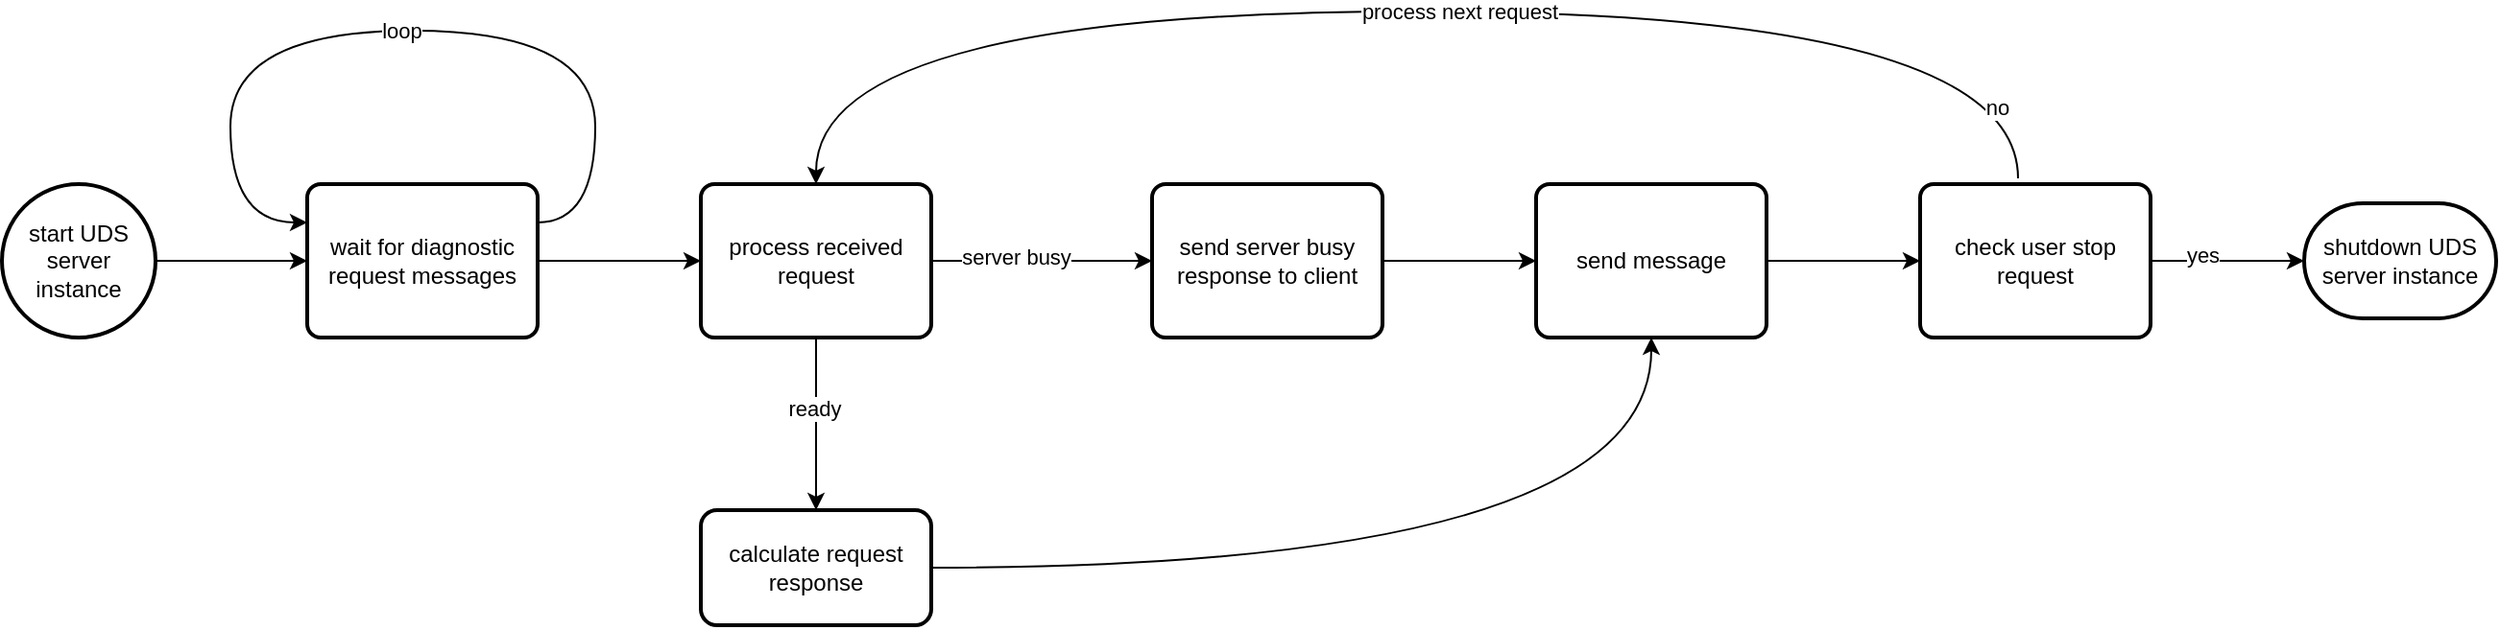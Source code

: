 <mxfile version="24.0.2" type="github">
  <diagram name="Page-1" id="nR9Tumpl0AKBtcU81SDL">
    <mxGraphModel dx="1386" dy="769" grid="1" gridSize="10" guides="1" tooltips="1" connect="1" arrows="1" fold="1" page="1" pageScale="1" pageWidth="850" pageHeight="1100" math="0" shadow="0">
      <root>
        <mxCell id="0" />
        <mxCell id="1" parent="0" />
        <mxCell id="CvrxwpYhx4rwZc_fmD3A-1" value="start UDS server instance" style="strokeWidth=2;html=1;shape=mxgraph.flowchart.start_2;whiteSpace=wrap;" vertex="1" parent="1">
          <mxGeometry x="1" y="160" width="80" height="80" as="geometry" />
        </mxCell>
        <mxCell id="CvrxwpYhx4rwZc_fmD3A-3" style="edgeStyle=orthogonalEdgeStyle;rounded=0;orthogonalLoop=1;jettySize=auto;html=1;exitX=1;exitY=0.5;exitDx=0;exitDy=0;exitPerimeter=0;entryX=0;entryY=0.5;entryDx=0;entryDy=0;" edge="1" parent="1" source="CvrxwpYhx4rwZc_fmD3A-1" target="CvrxwpYhx4rwZc_fmD3A-4">
          <mxGeometry relative="1" as="geometry">
            <mxPoint x="160" y="210" as="targetPoint" />
          </mxGeometry>
        </mxCell>
        <mxCell id="CvrxwpYhx4rwZc_fmD3A-6" style="edgeStyle=orthogonalEdgeStyle;rounded=0;orthogonalLoop=1;jettySize=auto;html=1;exitX=1;exitY=0.5;exitDx=0;exitDy=0;entryX=0;entryY=0.5;entryDx=0;entryDy=0;" edge="1" parent="1" source="CvrxwpYhx4rwZc_fmD3A-4" target="CvrxwpYhx4rwZc_fmD3A-5">
          <mxGeometry relative="1" as="geometry" />
        </mxCell>
        <mxCell id="CvrxwpYhx4rwZc_fmD3A-27" style="edgeStyle=orthogonalEdgeStyle;rounded=0;orthogonalLoop=1;jettySize=auto;html=1;exitX=1;exitY=0.25;exitDx=0;exitDy=0;curved=1;entryX=0;entryY=0.25;entryDx=0;entryDy=0;" edge="1" parent="1" source="CvrxwpYhx4rwZc_fmD3A-4" target="CvrxwpYhx4rwZc_fmD3A-4">
          <mxGeometry relative="1" as="geometry">
            <mxPoint x="150" y="80" as="targetPoint" />
            <Array as="points">
              <mxPoint x="310" y="180" />
              <mxPoint x="310" y="80" />
              <mxPoint x="120" y="80" />
              <mxPoint x="120" y="180" />
            </Array>
          </mxGeometry>
        </mxCell>
        <mxCell id="CvrxwpYhx4rwZc_fmD3A-28" value="loop" style="edgeLabel;html=1;align=center;verticalAlign=middle;resizable=0;points=[];" vertex="1" connectable="0" parent="CvrxwpYhx4rwZc_fmD3A-27">
          <mxGeometry x="0.006" relative="1" as="geometry">
            <mxPoint as="offset" />
          </mxGeometry>
        </mxCell>
        <mxCell id="CvrxwpYhx4rwZc_fmD3A-4" value="wait for diagnostic request messages" style="rounded=1;whiteSpace=wrap;html=1;absoluteArcSize=1;arcSize=14;strokeWidth=2;" vertex="1" parent="1">
          <mxGeometry x="160" y="160" width="120" height="80" as="geometry" />
        </mxCell>
        <mxCell id="CvrxwpYhx4rwZc_fmD3A-23" style="edgeStyle=orthogonalEdgeStyle;rounded=0;orthogonalLoop=1;jettySize=auto;html=1;exitX=1;exitY=0.5;exitDx=0;exitDy=0;entryX=0;entryY=0.5;entryDx=0;entryDy=0;" edge="1" parent="1" source="CvrxwpYhx4rwZc_fmD3A-5" target="CvrxwpYhx4rwZc_fmD3A-11">
          <mxGeometry relative="1" as="geometry" />
        </mxCell>
        <mxCell id="CvrxwpYhx4rwZc_fmD3A-25" value="server busy" style="edgeLabel;html=1;align=center;verticalAlign=middle;resizable=0;points=[];" vertex="1" connectable="0" parent="CvrxwpYhx4rwZc_fmD3A-23">
          <mxGeometry x="-0.239" y="2" relative="1" as="geometry">
            <mxPoint as="offset" />
          </mxGeometry>
        </mxCell>
        <mxCell id="CvrxwpYhx4rwZc_fmD3A-31" value="" style="edgeStyle=orthogonalEdgeStyle;rounded=0;orthogonalLoop=1;jettySize=auto;html=1;" edge="1" parent="1" source="CvrxwpYhx4rwZc_fmD3A-5" target="CvrxwpYhx4rwZc_fmD3A-30">
          <mxGeometry relative="1" as="geometry" />
        </mxCell>
        <mxCell id="CvrxwpYhx4rwZc_fmD3A-32" value="ready" style="edgeLabel;html=1;align=center;verticalAlign=middle;resizable=0;points=[];" vertex="1" connectable="0" parent="CvrxwpYhx4rwZc_fmD3A-31">
          <mxGeometry x="-0.178" y="-1" relative="1" as="geometry">
            <mxPoint as="offset" />
          </mxGeometry>
        </mxCell>
        <mxCell id="CvrxwpYhx4rwZc_fmD3A-5" value="process received request" style="rounded=1;whiteSpace=wrap;html=1;absoluteArcSize=1;arcSize=14;strokeWidth=2;" vertex="1" parent="1">
          <mxGeometry x="365" y="160" width="120" height="80" as="geometry" />
        </mxCell>
        <mxCell id="CvrxwpYhx4rwZc_fmD3A-22" style="edgeStyle=orthogonalEdgeStyle;rounded=0;orthogonalLoop=1;jettySize=auto;html=1;exitX=1;exitY=0.5;exitDx=0;exitDy=0;entryX=0;entryY=0.5;entryDx=0;entryDy=0;curved=1;" edge="1" parent="1" source="CvrxwpYhx4rwZc_fmD3A-11" target="CvrxwpYhx4rwZc_fmD3A-12">
          <mxGeometry relative="1" as="geometry" />
        </mxCell>
        <mxCell id="CvrxwpYhx4rwZc_fmD3A-11" value="send server busy response to client" style="rounded=1;whiteSpace=wrap;html=1;absoluteArcSize=1;arcSize=14;strokeWidth=2;" vertex="1" parent="1">
          <mxGeometry x="600" y="160" width="120" height="80" as="geometry" />
        </mxCell>
        <mxCell id="CvrxwpYhx4rwZc_fmD3A-13" style="edgeStyle=orthogonalEdgeStyle;rounded=0;orthogonalLoop=1;jettySize=auto;html=1;exitX=0.425;exitY=-0.037;exitDx=0;exitDy=0;entryX=0.5;entryY=0;entryDx=0;entryDy=0;exitPerimeter=0;elbow=vertical;curved=1;" edge="1" parent="1" source="CvrxwpYhx4rwZc_fmD3A-16" target="CvrxwpYhx4rwZc_fmD3A-5">
          <mxGeometry relative="1" as="geometry">
            <Array as="points">
              <mxPoint x="1051" y="70" />
              <mxPoint x="425" y="70" />
            </Array>
          </mxGeometry>
        </mxCell>
        <mxCell id="CvrxwpYhx4rwZc_fmD3A-14" value="process next request" style="edgeLabel;html=1;align=center;verticalAlign=middle;resizable=0;points=[];" vertex="1" connectable="0" parent="CvrxwpYhx4rwZc_fmD3A-13">
          <mxGeometry x="-0.239" relative="1" as="geometry">
            <mxPoint x="-73" as="offset" />
          </mxGeometry>
        </mxCell>
        <mxCell id="CvrxwpYhx4rwZc_fmD3A-26" value="no" style="edgeLabel;html=1;align=center;verticalAlign=middle;resizable=0;points=[];" vertex="1" connectable="0" parent="CvrxwpYhx4rwZc_fmD3A-13">
          <mxGeometry x="-0.89" relative="1" as="geometry">
            <mxPoint x="-11" y="7" as="offset" />
          </mxGeometry>
        </mxCell>
        <mxCell id="CvrxwpYhx4rwZc_fmD3A-17" style="edgeStyle=orthogonalEdgeStyle;rounded=0;orthogonalLoop=1;jettySize=auto;html=1;exitX=1;exitY=0.5;exitDx=0;exitDy=0;entryX=0;entryY=0.5;entryDx=0;entryDy=0;" edge="1" parent="1" source="CvrxwpYhx4rwZc_fmD3A-12" target="CvrxwpYhx4rwZc_fmD3A-16">
          <mxGeometry relative="1" as="geometry" />
        </mxCell>
        <mxCell id="CvrxwpYhx4rwZc_fmD3A-12" value="send message" style="rounded=1;whiteSpace=wrap;html=1;absoluteArcSize=1;arcSize=14;strokeWidth=2;" vertex="1" parent="1">
          <mxGeometry x="800" y="160" width="120" height="80" as="geometry" />
        </mxCell>
        <mxCell id="CvrxwpYhx4rwZc_fmD3A-15" value="shutdown UDS server instance" style="strokeWidth=2;html=1;shape=mxgraph.flowchart.terminator;whiteSpace=wrap;" vertex="1" parent="1">
          <mxGeometry x="1200" y="170" width="100" height="60" as="geometry" />
        </mxCell>
        <mxCell id="CvrxwpYhx4rwZc_fmD3A-18" style="edgeStyle=orthogonalEdgeStyle;rounded=0;orthogonalLoop=1;jettySize=auto;html=1;exitX=1;exitY=0.5;exitDx=0;exitDy=0;entryX=0;entryY=0.5;entryDx=0;entryDy=0;entryPerimeter=0;" edge="1" parent="1" source="CvrxwpYhx4rwZc_fmD3A-16" target="CvrxwpYhx4rwZc_fmD3A-15">
          <mxGeometry relative="1" as="geometry" />
        </mxCell>
        <mxCell id="CvrxwpYhx4rwZc_fmD3A-19" value="yes" style="edgeLabel;html=1;align=center;verticalAlign=middle;resizable=0;points=[];" vertex="1" connectable="0" parent="CvrxwpYhx4rwZc_fmD3A-18">
          <mxGeometry x="-0.325" y="3" relative="1" as="geometry">
            <mxPoint as="offset" />
          </mxGeometry>
        </mxCell>
        <mxCell id="CvrxwpYhx4rwZc_fmD3A-16" value="check user stop request" style="rounded=1;whiteSpace=wrap;html=1;absoluteArcSize=1;arcSize=14;strokeWidth=2;" vertex="1" parent="1">
          <mxGeometry x="1000" y="160" width="120" height="80" as="geometry" />
        </mxCell>
        <mxCell id="CvrxwpYhx4rwZc_fmD3A-34" style="edgeStyle=orthogonalEdgeStyle;rounded=0;orthogonalLoop=1;jettySize=auto;html=1;exitX=1;exitY=0.5;exitDx=0;exitDy=0;entryX=0.5;entryY=1;entryDx=0;entryDy=0;curved=1;" edge="1" parent="1" source="CvrxwpYhx4rwZc_fmD3A-30" target="CvrxwpYhx4rwZc_fmD3A-12">
          <mxGeometry relative="1" as="geometry" />
        </mxCell>
        <mxCell id="CvrxwpYhx4rwZc_fmD3A-30" value="calculate request response" style="whiteSpace=wrap;html=1;rounded=1;arcSize=14;strokeWidth=2;" vertex="1" parent="1">
          <mxGeometry x="365" y="330" width="120" height="60" as="geometry" />
        </mxCell>
      </root>
    </mxGraphModel>
  </diagram>
</mxfile>
